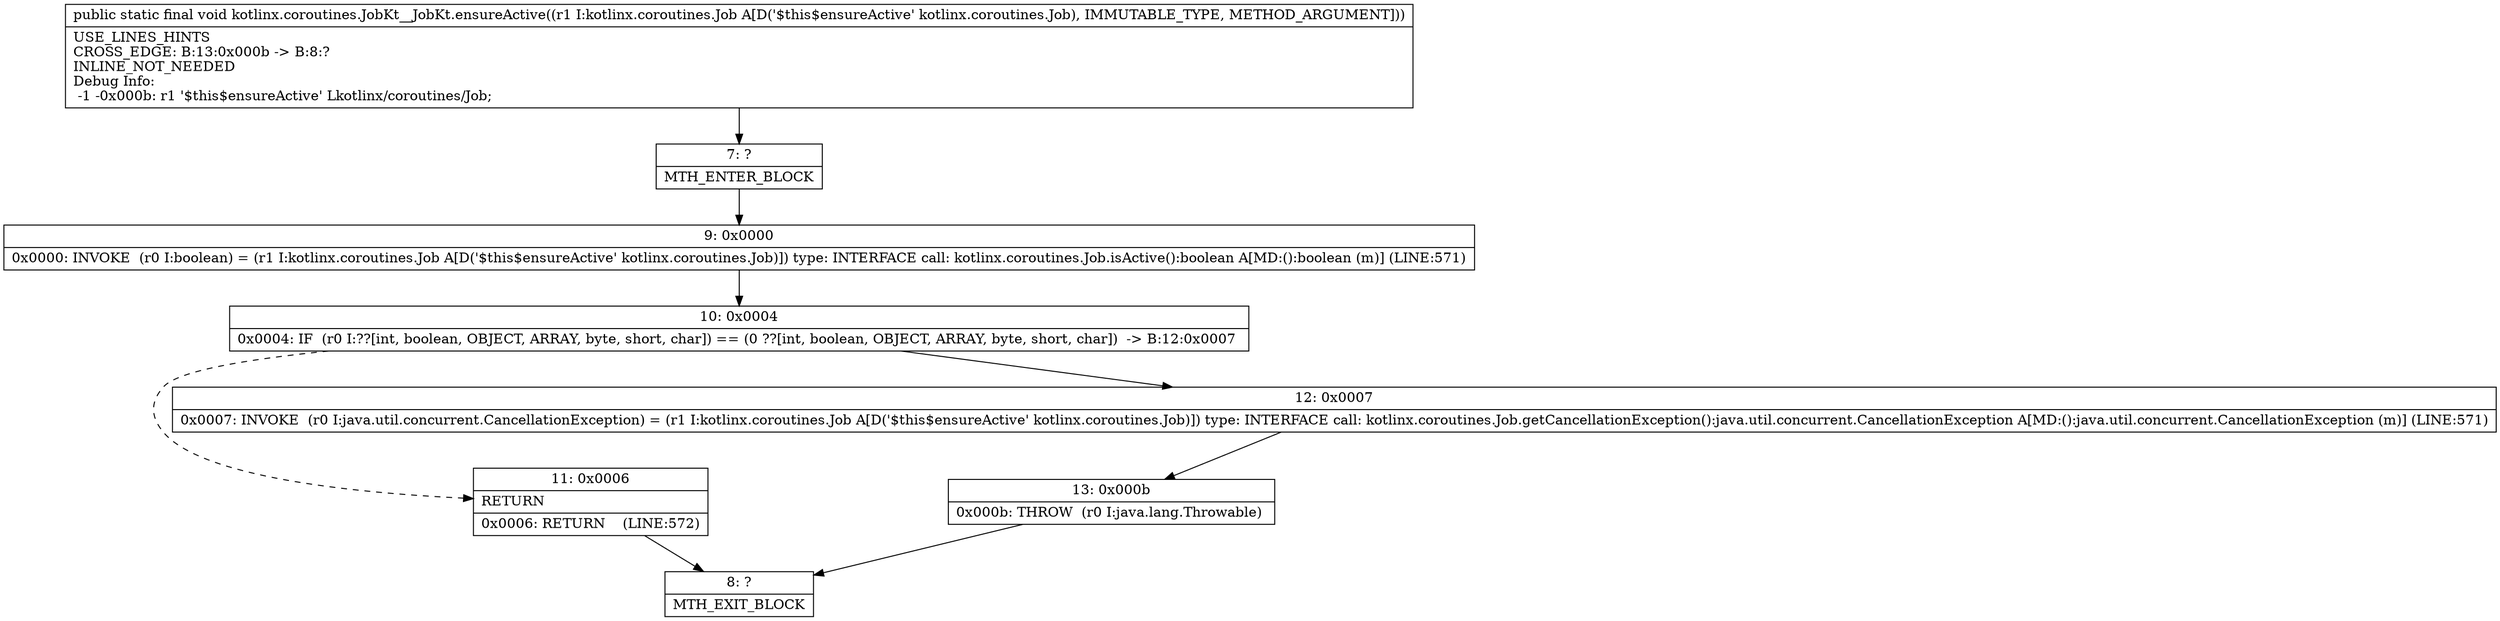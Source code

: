 digraph "CFG forkotlinx.coroutines.JobKt__JobKt.ensureActive(Lkotlinx\/coroutines\/Job;)V" {
Node_7 [shape=record,label="{7\:\ ?|MTH_ENTER_BLOCK\l}"];
Node_9 [shape=record,label="{9\:\ 0x0000|0x0000: INVOKE  (r0 I:boolean) = (r1 I:kotlinx.coroutines.Job A[D('$this$ensureActive' kotlinx.coroutines.Job)]) type: INTERFACE call: kotlinx.coroutines.Job.isActive():boolean A[MD:():boolean (m)] (LINE:571)\l}"];
Node_10 [shape=record,label="{10\:\ 0x0004|0x0004: IF  (r0 I:??[int, boolean, OBJECT, ARRAY, byte, short, char]) == (0 ??[int, boolean, OBJECT, ARRAY, byte, short, char])  \-\> B:12:0x0007 \l}"];
Node_11 [shape=record,label="{11\:\ 0x0006|RETURN\l|0x0006: RETURN    (LINE:572)\l}"];
Node_8 [shape=record,label="{8\:\ ?|MTH_EXIT_BLOCK\l}"];
Node_12 [shape=record,label="{12\:\ 0x0007|0x0007: INVOKE  (r0 I:java.util.concurrent.CancellationException) = (r1 I:kotlinx.coroutines.Job A[D('$this$ensureActive' kotlinx.coroutines.Job)]) type: INTERFACE call: kotlinx.coroutines.Job.getCancellationException():java.util.concurrent.CancellationException A[MD:():java.util.concurrent.CancellationException (m)] (LINE:571)\l}"];
Node_13 [shape=record,label="{13\:\ 0x000b|0x000b: THROW  (r0 I:java.lang.Throwable) \l}"];
MethodNode[shape=record,label="{public static final void kotlinx.coroutines.JobKt__JobKt.ensureActive((r1 I:kotlinx.coroutines.Job A[D('$this$ensureActive' kotlinx.coroutines.Job), IMMUTABLE_TYPE, METHOD_ARGUMENT]))  | USE_LINES_HINTS\lCROSS_EDGE: B:13:0x000b \-\> B:8:?\lINLINE_NOT_NEEDED\lDebug Info:\l  \-1 \-0x000b: r1 '$this$ensureActive' Lkotlinx\/coroutines\/Job;\l}"];
MethodNode -> Node_7;Node_7 -> Node_9;
Node_9 -> Node_10;
Node_10 -> Node_11[style=dashed];
Node_10 -> Node_12;
Node_11 -> Node_8;
Node_12 -> Node_13;
Node_13 -> Node_8;
}

